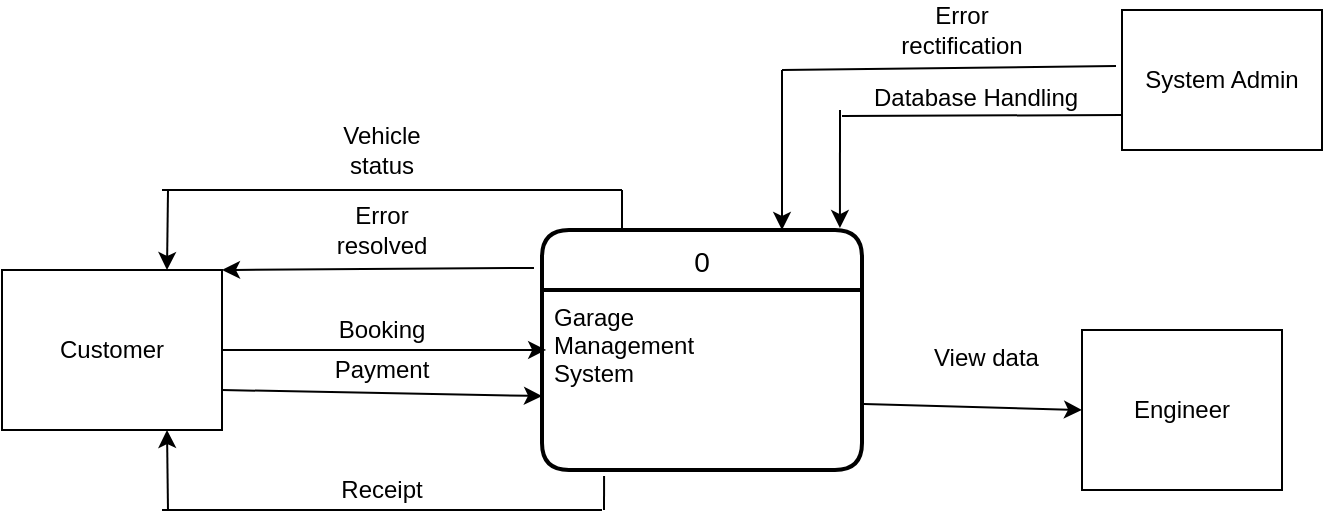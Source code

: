 <mxfile version="13.9.9" type="device"><diagram id="eCmgxsdegz4GuxYQKvB9" name="Page-1"><mxGraphModel dx="1662" dy="822" grid="1" gridSize="10" guides="1" tooltips="1" connect="1" arrows="1" fold="1" page="1" pageScale="1" pageWidth="850" pageHeight="1100" math="0" shadow="0"><root><mxCell id="0"/><mxCell id="1" parent="0"/><mxCell id="7lnwpyJ9MtSjgubiUvH3-1" value="Customer" style="whiteSpace=wrap;html=1;align=center;" parent="1" vertex="1"><mxGeometry x="60" y="240" width="110" height="80" as="geometry"/></mxCell><mxCell id="7lnwpyJ9MtSjgubiUvH3-2" value="Engineer" style="whiteSpace=wrap;html=1;align=center;" parent="1" vertex="1"><mxGeometry x="600" y="270" width="100" height="80" as="geometry"/></mxCell><mxCell id="7lnwpyJ9MtSjgubiUvH3-4" value="0" style="swimlane;childLayout=stackLayout;horizontal=1;startSize=30;horizontalStack=0;rounded=1;fontSize=14;fontStyle=0;strokeWidth=2;resizeParent=0;resizeLast=1;shadow=0;dashed=0;align=center;" parent="1" vertex="1"><mxGeometry x="330" y="220" width="160" height="120" as="geometry"/></mxCell><mxCell id="7lnwpyJ9MtSjgubiUvH3-5" value="Garage &#10;Management&#10;System" style="align=left;strokeColor=none;fillColor=none;spacingLeft=4;fontSize=12;verticalAlign=top;resizable=0;rotatable=0;part=1;" parent="7lnwpyJ9MtSjgubiUvH3-4" vertex="1"><mxGeometry y="30" width="160" height="90" as="geometry"/></mxCell><mxCell id="7lnwpyJ9MtSjgubiUvH3-7" value="" style="endArrow=classic;html=1;exitX=1;exitY=0.5;exitDx=0;exitDy=0;entryX=0.013;entryY=0.333;entryDx=0;entryDy=0;entryPerimeter=0;" parent="1" source="7lnwpyJ9MtSjgubiUvH3-1" target="7lnwpyJ9MtSjgubiUvH3-5" edge="1"><mxGeometry width="50" height="50" relative="1" as="geometry"><mxPoint x="400" y="450" as="sourcePoint"/><mxPoint x="450" y="400" as="targetPoint"/></mxGeometry></mxCell><mxCell id="7lnwpyJ9MtSjgubiUvH3-8" value="" style="endArrow=classic;html=1;exitX=1;exitY=0.75;exitDx=0;exitDy=0;entryX=0;entryY=0.589;entryDx=0;entryDy=0;entryPerimeter=0;" parent="1" source="7lnwpyJ9MtSjgubiUvH3-1" target="7lnwpyJ9MtSjgubiUvH3-5" edge="1"><mxGeometry width="50" height="50" relative="1" as="geometry"><mxPoint x="400" y="450" as="sourcePoint"/><mxPoint x="321" y="304" as="targetPoint"/></mxGeometry></mxCell><mxCell id="7lnwpyJ9MtSjgubiUvH3-9" value="Booking" style="text;html=1;strokeColor=none;fillColor=none;align=center;verticalAlign=middle;whiteSpace=wrap;rounded=0;" parent="1" vertex="1"><mxGeometry x="230" y="260" width="40" height="20" as="geometry"/></mxCell><mxCell id="7lnwpyJ9MtSjgubiUvH3-10" value="Payment" style="text;html=1;strokeColor=none;fillColor=none;align=center;verticalAlign=middle;whiteSpace=wrap;rounded=0;" parent="1" vertex="1"><mxGeometry x="230" y="280" width="40" height="20" as="geometry"/></mxCell><mxCell id="7lnwpyJ9MtSjgubiUvH3-13" value="" style="endArrow=classic;html=1;entryX=0.75;entryY=1;entryDx=0;entryDy=0;" parent="1" target="7lnwpyJ9MtSjgubiUvH3-1" edge="1"><mxGeometry width="50" height="50" relative="1" as="geometry"><mxPoint x="143" y="360" as="sourcePoint"/><mxPoint x="450" y="400" as="targetPoint"/></mxGeometry></mxCell><mxCell id="7lnwpyJ9MtSjgubiUvH3-14" value="" style="endArrow=none;html=1;" parent="1" edge="1"><mxGeometry width="50" height="50" relative="1" as="geometry"><mxPoint x="140" y="360" as="sourcePoint"/><mxPoint x="360" y="360" as="targetPoint"/></mxGeometry></mxCell><mxCell id="7lnwpyJ9MtSjgubiUvH3-15" value="" style="endArrow=none;html=1;entryX=0.194;entryY=1.033;entryDx=0;entryDy=0;entryPerimeter=0;" parent="1" target="7lnwpyJ9MtSjgubiUvH3-5" edge="1"><mxGeometry width="50" height="50" relative="1" as="geometry"><mxPoint x="361" y="360" as="sourcePoint"/><mxPoint x="450" y="400" as="targetPoint"/></mxGeometry></mxCell><mxCell id="7lnwpyJ9MtSjgubiUvH3-16" value="Receipt" style="text;html=1;strokeColor=none;fillColor=none;align=center;verticalAlign=middle;whiteSpace=wrap;rounded=0;" parent="1" vertex="1"><mxGeometry x="230" y="340" width="40" height="20" as="geometry"/></mxCell><mxCell id="7lnwpyJ9MtSjgubiUvH3-18" value="" style="endArrow=classic;html=1;entryX=0.75;entryY=0;entryDx=0;entryDy=0;" parent="1" target="7lnwpyJ9MtSjgubiUvH3-1" edge="1"><mxGeometry width="50" height="50" relative="1" as="geometry"><mxPoint x="143" y="200" as="sourcePoint"/><mxPoint x="450" y="400" as="targetPoint"/></mxGeometry></mxCell><mxCell id="7lnwpyJ9MtSjgubiUvH3-19" value="" style="endArrow=none;html=1;" parent="1" edge="1"><mxGeometry width="50" height="50" relative="1" as="geometry"><mxPoint x="140" y="200" as="sourcePoint"/><mxPoint x="370" y="200" as="targetPoint"/></mxGeometry></mxCell><mxCell id="7lnwpyJ9MtSjgubiUvH3-20" value="" style="endArrow=none;html=1;" parent="1" edge="1"><mxGeometry width="50" height="50" relative="1" as="geometry"><mxPoint x="370" y="220" as="sourcePoint"/><mxPoint x="370" y="200" as="targetPoint"/></mxGeometry></mxCell><mxCell id="7lnwpyJ9MtSjgubiUvH3-21" value="Vehicle status" style="text;html=1;strokeColor=none;fillColor=none;align=center;verticalAlign=middle;whiteSpace=wrap;rounded=0;" parent="1" vertex="1"><mxGeometry x="230" y="170" width="40" height="20" as="geometry"/></mxCell><mxCell id="7lnwpyJ9MtSjgubiUvH3-22" value="System Admin" style="whiteSpace=wrap;html=1;align=center;" parent="1" vertex="1"><mxGeometry x="620" y="110" width="100" height="70" as="geometry"/></mxCell><mxCell id="7lnwpyJ9MtSjgubiUvH3-23" value="" style="endArrow=classic;html=1;entryX=0.75;entryY=0;entryDx=0;entryDy=0;" parent="1" target="7lnwpyJ9MtSjgubiUvH3-4" edge="1"><mxGeometry width="50" height="50" relative="1" as="geometry"><mxPoint x="450" y="140" as="sourcePoint"/><mxPoint x="450" y="390" as="targetPoint"/></mxGeometry></mxCell><mxCell id="7lnwpyJ9MtSjgubiUvH3-24" value="" style="endArrow=none;html=1;exitX=-0.03;exitY=0.4;exitDx=0;exitDy=0;exitPerimeter=0;" parent="1" source="7lnwpyJ9MtSjgubiUvH3-22" edge="1"><mxGeometry width="50" height="50" relative="1" as="geometry"><mxPoint x="400" y="440" as="sourcePoint"/><mxPoint x="450" y="140" as="targetPoint"/></mxGeometry></mxCell><mxCell id="7lnwpyJ9MtSjgubiUvH3-25" value="Error rectification" style="text;html=1;strokeColor=none;fillColor=none;align=center;verticalAlign=middle;whiteSpace=wrap;rounded=0;" parent="1" vertex="1"><mxGeometry x="520" y="110" width="40" height="20" as="geometry"/></mxCell><mxCell id="7lnwpyJ9MtSjgubiUvH3-27" value="" style="endArrow=none;html=1;entryX=0;entryY=0.75;entryDx=0;entryDy=0;" parent="1" target="7lnwpyJ9MtSjgubiUvH3-22" edge="1"><mxGeometry width="50" height="50" relative="1" as="geometry"><mxPoint x="480" y="163" as="sourcePoint"/><mxPoint x="450" y="380" as="targetPoint"/></mxGeometry></mxCell><mxCell id="7lnwpyJ9MtSjgubiUvH3-28" value="" style="endArrow=classic;html=1;entryX=0.931;entryY=-0.008;entryDx=0;entryDy=0;entryPerimeter=0;" parent="1" target="7lnwpyJ9MtSjgubiUvH3-4" edge="1"><mxGeometry width="50" height="50" relative="1" as="geometry"><mxPoint x="479" y="160" as="sourcePoint"/><mxPoint x="450" y="380" as="targetPoint"/></mxGeometry></mxCell><mxCell id="7lnwpyJ9MtSjgubiUvH3-29" value="" style="endArrow=classic;html=1;entryX=1;entryY=0;entryDx=0;entryDy=0;exitX=-0.025;exitY=0.158;exitDx=0;exitDy=0;exitPerimeter=0;" parent="1" source="7lnwpyJ9MtSjgubiUvH3-4" target="7lnwpyJ9MtSjgubiUvH3-1" edge="1"><mxGeometry width="50" height="50" relative="1" as="geometry"><mxPoint x="400" y="430" as="sourcePoint"/><mxPoint x="450" y="380" as="targetPoint"/></mxGeometry></mxCell><mxCell id="7lnwpyJ9MtSjgubiUvH3-30" value="Error resolved" style="text;html=1;strokeColor=none;fillColor=none;align=center;verticalAlign=middle;whiteSpace=wrap;rounded=0;" parent="1" vertex="1"><mxGeometry x="230" y="210" width="40" height="20" as="geometry"/></mxCell><mxCell id="7lnwpyJ9MtSjgubiUvH3-31" value="Database Handling" style="text;strokeColor=none;fillColor=none;spacingLeft=4;spacingRight=4;overflow=hidden;rotatable=0;points=[[0,0.5],[1,0.5]];portConstraint=eastwest;fontSize=12;" parent="1" vertex="1"><mxGeometry x="490" y="140" width="120" height="30" as="geometry"/></mxCell><mxCell id="7lnwpyJ9MtSjgubiUvH3-36" value="" style="endArrow=classic;html=1;exitX=1.006;exitY=0.633;exitDx=0;exitDy=0;exitPerimeter=0;entryX=0;entryY=0.5;entryDx=0;entryDy=0;" parent="1" source="7lnwpyJ9MtSjgubiUvH3-5" target="7lnwpyJ9MtSjgubiUvH3-2" edge="1"><mxGeometry width="50" height="50" relative="1" as="geometry"><mxPoint x="400" y="420" as="sourcePoint"/><mxPoint x="450" y="370" as="targetPoint"/></mxGeometry></mxCell><mxCell id="7lnwpyJ9MtSjgubiUvH3-37" value="View data" style="text;strokeColor=none;fillColor=none;spacingLeft=4;spacingRight=4;overflow=hidden;rotatable=0;points=[[0,0.5],[1,0.5]];portConstraint=eastwest;fontSize=12;" parent="1" vertex="1"><mxGeometry x="520" y="270" width="90" height="30" as="geometry"/></mxCell></root></mxGraphModel></diagram></mxfile>